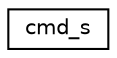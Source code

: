 digraph "Graphical Class Hierarchy"
{
 // LATEX_PDF_SIZE
  edge [fontname="Helvetica",fontsize="10",labelfontname="Helvetica",labelfontsize="10"];
  node [fontname="Helvetica",fontsize="10",shape=record];
  rankdir="LR";
  Node0 [label="cmd_s",height=0.2,width=0.4,color="black", fillcolor="white", style="filled",URL="$structcmd__s.html",tooltip=" "];
}
